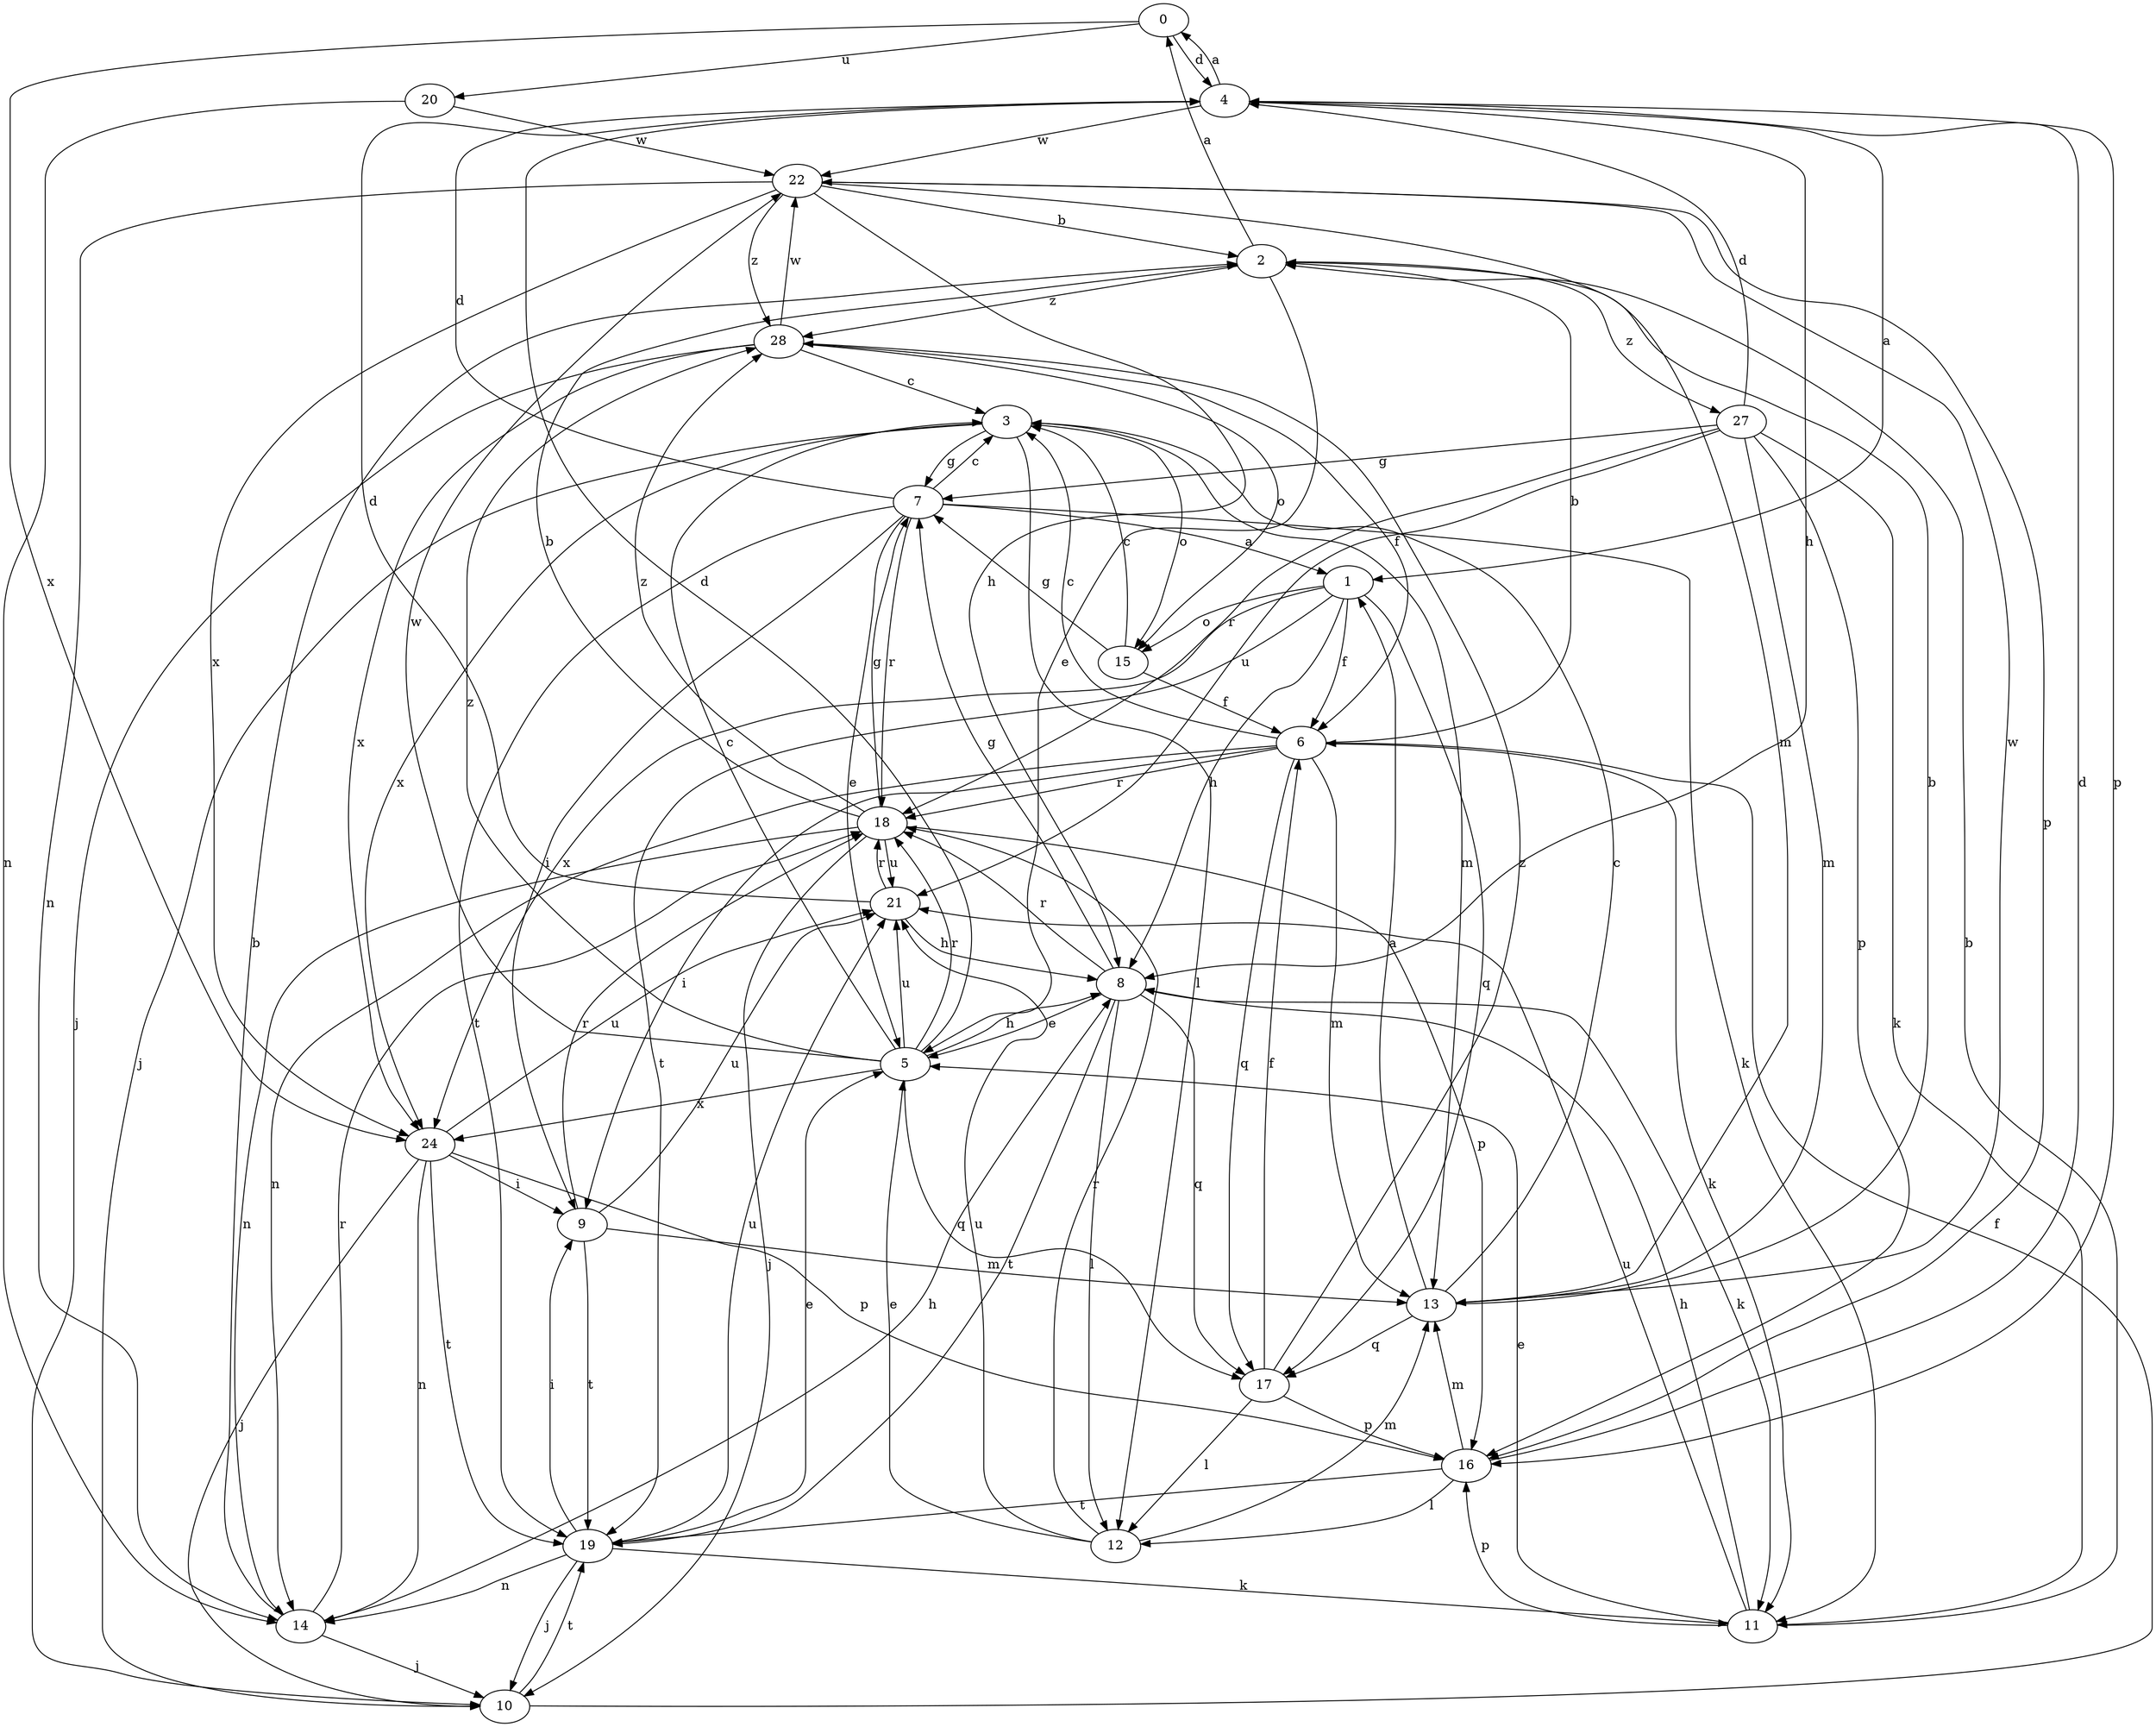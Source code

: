 strict digraph  {
0;
1;
2;
3;
4;
5;
6;
7;
8;
9;
10;
11;
12;
13;
14;
15;
16;
17;
18;
19;
20;
21;
22;
24;
27;
28;
0 -> 4  [label=d];
0 -> 20  [label=u];
0 -> 24  [label=x];
1 -> 6  [label=f];
1 -> 8  [label=h];
1 -> 15  [label=o];
1 -> 17  [label=q];
1 -> 19  [label=t];
1 -> 24  [label=x];
2 -> 0  [label=a];
2 -> 5  [label=e];
2 -> 27  [label=z];
2 -> 28  [label=z];
3 -> 7  [label=g];
3 -> 10  [label=j];
3 -> 12  [label=l];
3 -> 13  [label=m];
3 -> 15  [label=o];
3 -> 24  [label=x];
4 -> 0  [label=a];
4 -> 1  [label=a];
4 -> 8  [label=h];
4 -> 16  [label=p];
4 -> 22  [label=w];
5 -> 3  [label=c];
5 -> 4  [label=d];
5 -> 8  [label=h];
5 -> 17  [label=q];
5 -> 18  [label=r];
5 -> 21  [label=u];
5 -> 22  [label=w];
5 -> 24  [label=x];
5 -> 28  [label=z];
6 -> 2  [label=b];
6 -> 3  [label=c];
6 -> 9  [label=i];
6 -> 11  [label=k];
6 -> 13  [label=m];
6 -> 14  [label=n];
6 -> 17  [label=q];
6 -> 18  [label=r];
7 -> 1  [label=a];
7 -> 3  [label=c];
7 -> 4  [label=d];
7 -> 5  [label=e];
7 -> 9  [label=i];
7 -> 11  [label=k];
7 -> 18  [label=r];
7 -> 19  [label=t];
8 -> 5  [label=e];
8 -> 7  [label=g];
8 -> 11  [label=k];
8 -> 12  [label=l];
8 -> 17  [label=q];
8 -> 18  [label=r];
8 -> 19  [label=t];
9 -> 13  [label=m];
9 -> 18  [label=r];
9 -> 19  [label=t];
9 -> 21  [label=u];
10 -> 6  [label=f];
10 -> 19  [label=t];
11 -> 2  [label=b];
11 -> 5  [label=e];
11 -> 8  [label=h];
11 -> 16  [label=p];
11 -> 21  [label=u];
12 -> 5  [label=e];
12 -> 13  [label=m];
12 -> 18  [label=r];
12 -> 21  [label=u];
13 -> 1  [label=a];
13 -> 2  [label=b];
13 -> 3  [label=c];
13 -> 17  [label=q];
13 -> 22  [label=w];
14 -> 2  [label=b];
14 -> 8  [label=h];
14 -> 10  [label=j];
14 -> 18  [label=r];
15 -> 3  [label=c];
15 -> 6  [label=f];
15 -> 7  [label=g];
16 -> 4  [label=d];
16 -> 12  [label=l];
16 -> 13  [label=m];
16 -> 19  [label=t];
17 -> 6  [label=f];
17 -> 12  [label=l];
17 -> 16  [label=p];
17 -> 28  [label=z];
18 -> 2  [label=b];
18 -> 7  [label=g];
18 -> 10  [label=j];
18 -> 14  [label=n];
18 -> 16  [label=p];
18 -> 21  [label=u];
18 -> 28  [label=z];
19 -> 5  [label=e];
19 -> 9  [label=i];
19 -> 10  [label=j];
19 -> 11  [label=k];
19 -> 14  [label=n];
19 -> 21  [label=u];
20 -> 14  [label=n];
20 -> 22  [label=w];
21 -> 4  [label=d];
21 -> 8  [label=h];
21 -> 18  [label=r];
22 -> 2  [label=b];
22 -> 8  [label=h];
22 -> 13  [label=m];
22 -> 14  [label=n];
22 -> 16  [label=p];
22 -> 24  [label=x];
22 -> 28  [label=z];
24 -> 9  [label=i];
24 -> 10  [label=j];
24 -> 14  [label=n];
24 -> 16  [label=p];
24 -> 19  [label=t];
24 -> 21  [label=u];
27 -> 4  [label=d];
27 -> 7  [label=g];
27 -> 11  [label=k];
27 -> 13  [label=m];
27 -> 16  [label=p];
27 -> 18  [label=r];
27 -> 21  [label=u];
28 -> 3  [label=c];
28 -> 6  [label=f];
28 -> 10  [label=j];
28 -> 15  [label=o];
28 -> 22  [label=w];
28 -> 24  [label=x];
}
